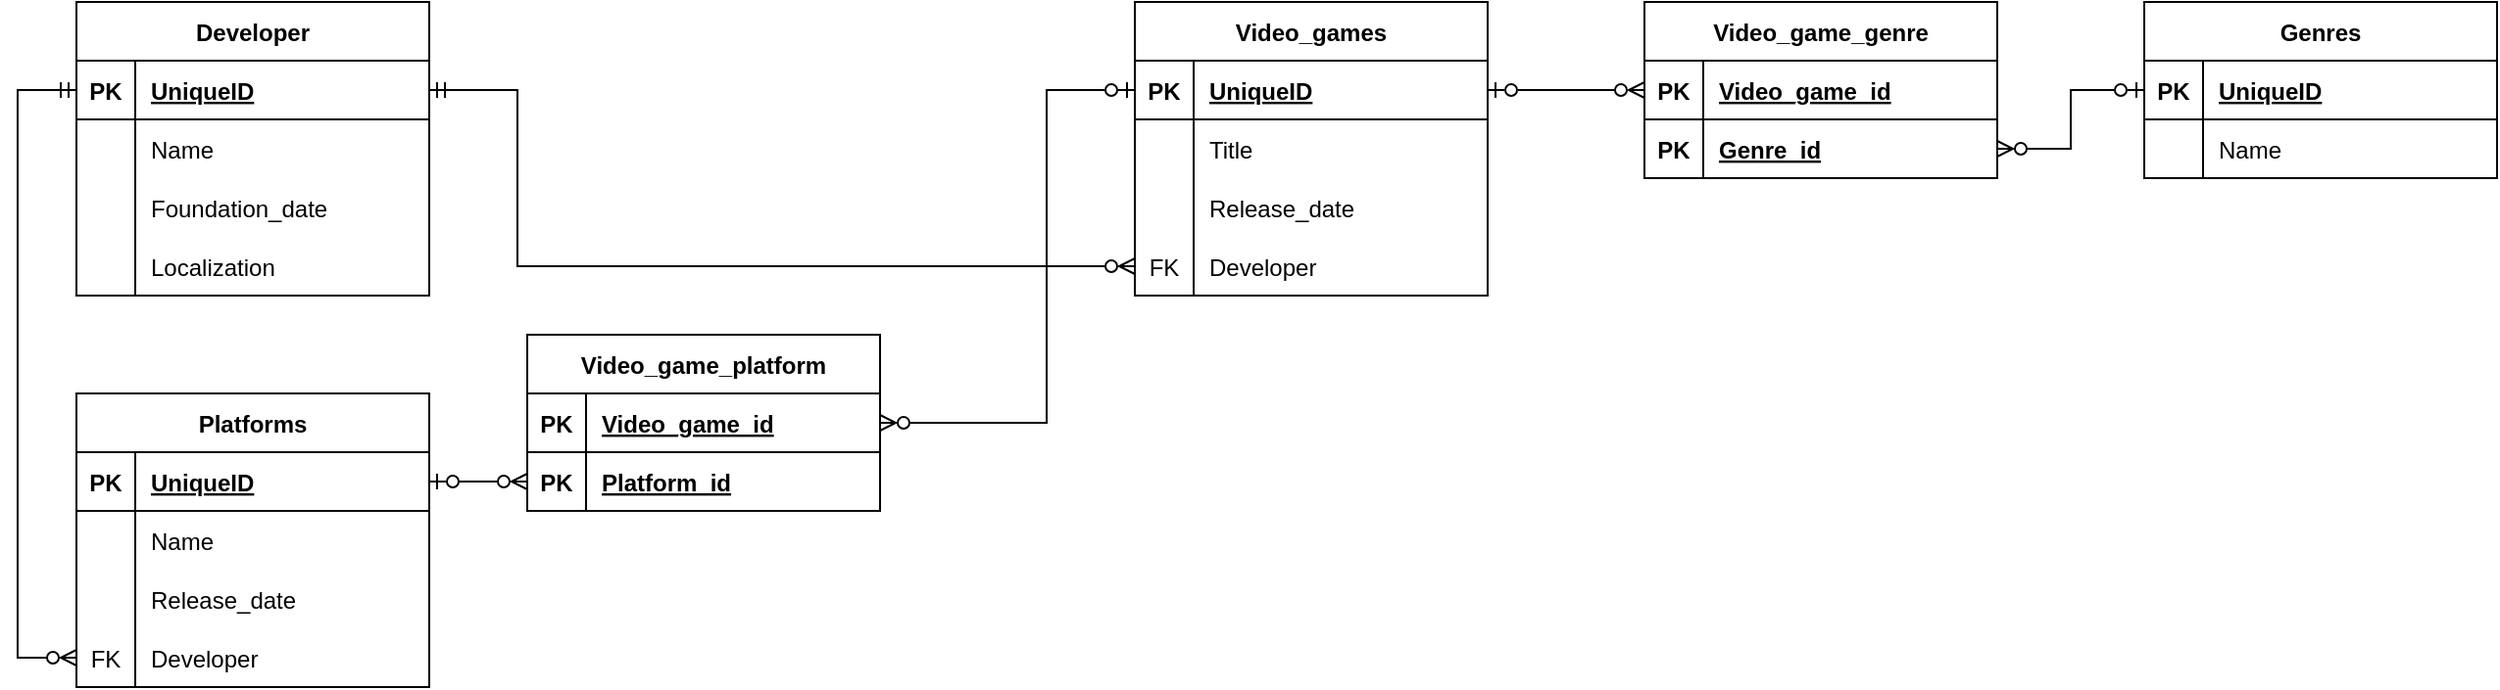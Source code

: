 <mxfile version="15.5.4" type="embed"><diagram id="CL7m6juDK_WhiezSuX3d" name="Page-1"><mxGraphModel dx="1586" dy="400" grid="1" gridSize="10" guides="1" tooltips="1" connect="1" arrows="1" fold="1" page="1" pageScale="1" pageWidth="850" pageHeight="1100" math="0" shadow="0"><root><mxCell id="0"/><mxCell id="1" parent="0"/><mxCell id="3yNuinHCeQ-uVmPcWfRc-1" value="Video_games" style="shape=table;startSize=30;container=1;collapsible=1;childLayout=tableLayout;fixedRows=1;rowLines=0;fontStyle=1;align=center;resizeLast=1;" parent="1" vertex="1"><mxGeometry x="-90" y="240" width="180" height="150" as="geometry"/></mxCell><mxCell id="3yNuinHCeQ-uVmPcWfRc-2" value="" style="shape=tableRow;horizontal=0;startSize=0;swimlaneHead=0;swimlaneBody=0;fillColor=none;collapsible=0;dropTarget=0;points=[[0,0.5],[1,0.5]];portConstraint=eastwest;top=0;left=0;right=0;bottom=1;" parent="3yNuinHCeQ-uVmPcWfRc-1" vertex="1"><mxGeometry y="30" width="180" height="30" as="geometry"/></mxCell><mxCell id="3yNuinHCeQ-uVmPcWfRc-3" value="PK" style="shape=partialRectangle;connectable=0;fillColor=none;top=0;left=0;bottom=0;right=0;fontStyle=1;overflow=hidden;" parent="3yNuinHCeQ-uVmPcWfRc-2" vertex="1"><mxGeometry width="30" height="30" as="geometry"><mxRectangle width="30" height="30" as="alternateBounds"/></mxGeometry></mxCell><mxCell id="3yNuinHCeQ-uVmPcWfRc-4" value="UniqueID" style="shape=partialRectangle;connectable=0;fillColor=none;top=0;left=0;bottom=0;right=0;align=left;spacingLeft=6;fontStyle=5;overflow=hidden;" parent="3yNuinHCeQ-uVmPcWfRc-2" vertex="1"><mxGeometry x="30" width="150" height="30" as="geometry"><mxRectangle width="150" height="30" as="alternateBounds"/></mxGeometry></mxCell><mxCell id="3yNuinHCeQ-uVmPcWfRc-5" value="" style="shape=tableRow;horizontal=0;startSize=0;swimlaneHead=0;swimlaneBody=0;fillColor=none;collapsible=0;dropTarget=0;points=[[0,0.5],[1,0.5]];portConstraint=eastwest;top=0;left=0;right=0;bottom=0;" parent="3yNuinHCeQ-uVmPcWfRc-1" vertex="1"><mxGeometry y="60" width="180" height="30" as="geometry"/></mxCell><mxCell id="3yNuinHCeQ-uVmPcWfRc-6" value="" style="shape=partialRectangle;connectable=0;fillColor=none;top=0;left=0;bottom=0;right=0;editable=1;overflow=hidden;" parent="3yNuinHCeQ-uVmPcWfRc-5" vertex="1"><mxGeometry width="30" height="30" as="geometry"><mxRectangle width="30" height="30" as="alternateBounds"/></mxGeometry></mxCell><mxCell id="3yNuinHCeQ-uVmPcWfRc-7" value="Title" style="shape=partialRectangle;connectable=0;fillColor=none;top=0;left=0;bottom=0;right=0;align=left;spacingLeft=6;overflow=hidden;" parent="3yNuinHCeQ-uVmPcWfRc-5" vertex="1"><mxGeometry x="30" width="150" height="30" as="geometry"><mxRectangle width="150" height="30" as="alternateBounds"/></mxGeometry></mxCell><mxCell id="3yNuinHCeQ-uVmPcWfRc-8" value="" style="shape=tableRow;horizontal=0;startSize=0;swimlaneHead=0;swimlaneBody=0;fillColor=none;collapsible=0;dropTarget=0;points=[[0,0.5],[1,0.5]];portConstraint=eastwest;top=0;left=0;right=0;bottom=0;" parent="3yNuinHCeQ-uVmPcWfRc-1" vertex="1"><mxGeometry y="90" width="180" height="30" as="geometry"/></mxCell><mxCell id="3yNuinHCeQ-uVmPcWfRc-9" value="" style="shape=partialRectangle;connectable=0;fillColor=none;top=0;left=0;bottom=0;right=0;editable=1;overflow=hidden;" parent="3yNuinHCeQ-uVmPcWfRc-8" vertex="1"><mxGeometry width="30" height="30" as="geometry"><mxRectangle width="30" height="30" as="alternateBounds"/></mxGeometry></mxCell><mxCell id="3yNuinHCeQ-uVmPcWfRc-10" value="Release_date" style="shape=partialRectangle;connectable=0;fillColor=none;top=0;left=0;bottom=0;right=0;align=left;spacingLeft=6;overflow=hidden;" parent="3yNuinHCeQ-uVmPcWfRc-8" vertex="1"><mxGeometry x="30" width="150" height="30" as="geometry"><mxRectangle width="150" height="30" as="alternateBounds"/></mxGeometry></mxCell><mxCell id="4" style="shape=tableRow;horizontal=0;startSize=0;swimlaneHead=0;swimlaneBody=0;fillColor=none;collapsible=0;dropTarget=0;points=[[0,0.5],[1,0.5]];portConstraint=eastwest;top=0;left=0;right=0;bottom=0;" parent="3yNuinHCeQ-uVmPcWfRc-1" vertex="1"><mxGeometry y="120" width="180" height="30" as="geometry"/></mxCell><mxCell id="5" value="FK" style="shape=partialRectangle;connectable=0;fillColor=none;top=0;left=0;bottom=0;right=0;editable=1;overflow=hidden;" parent="4" vertex="1"><mxGeometry width="30" height="30" as="geometry"><mxRectangle width="30" height="30" as="alternateBounds"/></mxGeometry></mxCell><mxCell id="6" value="Developer" style="shape=partialRectangle;connectable=0;fillColor=none;top=0;left=0;bottom=0;right=0;align=left;spacingLeft=6;overflow=hidden;" parent="4" vertex="1"><mxGeometry x="30" width="150" height="30" as="geometry"><mxRectangle width="150" height="30" as="alternateBounds"/></mxGeometry></mxCell><mxCell id="3yNuinHCeQ-uVmPcWfRc-14" value="Genres" style="shape=table;startSize=30;container=1;collapsible=1;childLayout=tableLayout;fixedRows=1;rowLines=0;fontStyle=1;align=center;resizeLast=1;" parent="1" vertex="1"><mxGeometry x="425" y="240" width="180" height="90" as="geometry"/></mxCell><mxCell id="3yNuinHCeQ-uVmPcWfRc-15" value="" style="shape=tableRow;horizontal=0;startSize=0;swimlaneHead=0;swimlaneBody=0;fillColor=none;collapsible=0;dropTarget=0;points=[[0,0.5],[1,0.5]];portConstraint=eastwest;top=0;left=0;right=0;bottom=1;" parent="3yNuinHCeQ-uVmPcWfRc-14" vertex="1"><mxGeometry y="30" width="180" height="30" as="geometry"/></mxCell><mxCell id="3yNuinHCeQ-uVmPcWfRc-16" value="PK" style="shape=partialRectangle;connectable=0;fillColor=none;top=0;left=0;bottom=0;right=0;fontStyle=1;overflow=hidden;" parent="3yNuinHCeQ-uVmPcWfRc-15" vertex="1"><mxGeometry width="30" height="30" as="geometry"><mxRectangle width="30" height="30" as="alternateBounds"/></mxGeometry></mxCell><mxCell id="3yNuinHCeQ-uVmPcWfRc-17" value="UniqueID" style="shape=partialRectangle;connectable=0;fillColor=none;top=0;left=0;bottom=0;right=0;align=left;spacingLeft=6;fontStyle=5;overflow=hidden;" parent="3yNuinHCeQ-uVmPcWfRc-15" vertex="1"><mxGeometry x="30" width="150" height="30" as="geometry"><mxRectangle width="150" height="30" as="alternateBounds"/></mxGeometry></mxCell><mxCell id="3yNuinHCeQ-uVmPcWfRc-18" value="" style="shape=tableRow;horizontal=0;startSize=0;swimlaneHead=0;swimlaneBody=0;fillColor=none;collapsible=0;dropTarget=0;points=[[0,0.5],[1,0.5]];portConstraint=eastwest;top=0;left=0;right=0;bottom=0;" parent="3yNuinHCeQ-uVmPcWfRc-14" vertex="1"><mxGeometry y="60" width="180" height="30" as="geometry"/></mxCell><mxCell id="3yNuinHCeQ-uVmPcWfRc-19" value="" style="shape=partialRectangle;connectable=0;fillColor=none;top=0;left=0;bottom=0;right=0;editable=1;overflow=hidden;" parent="3yNuinHCeQ-uVmPcWfRc-18" vertex="1"><mxGeometry width="30" height="30" as="geometry"><mxRectangle width="30" height="30" as="alternateBounds"/></mxGeometry></mxCell><mxCell id="3yNuinHCeQ-uVmPcWfRc-20" value="Name" style="shape=partialRectangle;connectable=0;fillColor=none;top=0;left=0;bottom=0;right=0;align=left;spacingLeft=6;overflow=hidden;" parent="3yNuinHCeQ-uVmPcWfRc-18" vertex="1"><mxGeometry x="30" width="150" height="30" as="geometry"><mxRectangle width="150" height="30" as="alternateBounds"/></mxGeometry></mxCell><mxCell id="3yNuinHCeQ-uVmPcWfRc-27" value="Video_game_genre" style="shape=table;startSize=30;container=1;collapsible=1;childLayout=tableLayout;fixedRows=1;rowLines=0;fontStyle=1;align=center;resizeLast=1;" parent="1" vertex="1"><mxGeometry x="170" y="240" width="180" height="90" as="geometry"/></mxCell><mxCell id="3yNuinHCeQ-uVmPcWfRc-28" value="" style="shape=tableRow;horizontal=0;startSize=0;swimlaneHead=0;swimlaneBody=0;fillColor=none;collapsible=0;dropTarget=0;points=[[0,0.5],[1,0.5]];portConstraint=eastwest;top=0;left=0;right=0;bottom=1;" parent="3yNuinHCeQ-uVmPcWfRc-27" vertex="1"><mxGeometry y="30" width="180" height="30" as="geometry"/></mxCell><mxCell id="3yNuinHCeQ-uVmPcWfRc-29" value="PK" style="shape=partialRectangle;connectable=0;fillColor=none;top=0;left=0;bottom=0;right=0;fontStyle=1;overflow=hidden;" parent="3yNuinHCeQ-uVmPcWfRc-28" vertex="1"><mxGeometry width="30" height="30" as="geometry"><mxRectangle width="30" height="30" as="alternateBounds"/></mxGeometry></mxCell><mxCell id="3yNuinHCeQ-uVmPcWfRc-30" value="Video_game_id" style="shape=partialRectangle;connectable=0;fillColor=none;top=0;left=0;bottom=0;right=0;align=left;spacingLeft=6;fontStyle=5;overflow=hidden;" parent="3yNuinHCeQ-uVmPcWfRc-28" vertex="1"><mxGeometry x="30" width="150" height="30" as="geometry"><mxRectangle width="150" height="30" as="alternateBounds"/></mxGeometry></mxCell><mxCell id="3yNuinHCeQ-uVmPcWfRc-40" style="shape=tableRow;horizontal=0;startSize=0;swimlaneHead=0;swimlaneBody=0;fillColor=none;collapsible=0;dropTarget=0;points=[[0,0.5],[1,0.5]];portConstraint=eastwest;top=0;left=0;right=0;bottom=1;" parent="3yNuinHCeQ-uVmPcWfRc-27" vertex="1"><mxGeometry y="60" width="180" height="30" as="geometry"/></mxCell><mxCell id="3yNuinHCeQ-uVmPcWfRc-41" value="PK" style="shape=partialRectangle;connectable=0;fillColor=none;top=0;left=0;bottom=0;right=0;fontStyle=1;overflow=hidden;" parent="3yNuinHCeQ-uVmPcWfRc-40" vertex="1"><mxGeometry width="30" height="30" as="geometry"><mxRectangle width="30" height="30" as="alternateBounds"/></mxGeometry></mxCell><mxCell id="3yNuinHCeQ-uVmPcWfRc-42" value="Genre_id" style="shape=partialRectangle;connectable=0;fillColor=none;top=0;left=0;bottom=0;right=0;align=left;spacingLeft=6;fontStyle=5;overflow=hidden;" parent="3yNuinHCeQ-uVmPcWfRc-40" vertex="1"><mxGeometry x="30" width="150" height="30" as="geometry"><mxRectangle width="150" height="30" as="alternateBounds"/></mxGeometry></mxCell><mxCell id="3yNuinHCeQ-uVmPcWfRc-43" style="edgeStyle=orthogonalEdgeStyle;rounded=0;orthogonalLoop=1;jettySize=auto;html=1;entryX=0;entryY=0.5;entryDx=0;entryDy=0;startArrow=ERzeroToOne;startFill=0;endArrow=ERzeroToMany;endFill=0;" parent="1" source="3yNuinHCeQ-uVmPcWfRc-2" target="3yNuinHCeQ-uVmPcWfRc-28" edge="1"><mxGeometry relative="1" as="geometry"/></mxCell><mxCell id="3yNuinHCeQ-uVmPcWfRc-44" style="edgeStyle=orthogonalEdgeStyle;rounded=0;orthogonalLoop=1;jettySize=auto;html=1;entryX=1;entryY=0.5;entryDx=0;entryDy=0;startArrow=ERzeroToOne;startFill=0;endArrow=ERzeroToMany;endFill=0;" parent="1" source="3yNuinHCeQ-uVmPcWfRc-15" target="3yNuinHCeQ-uVmPcWfRc-40" edge="1"><mxGeometry relative="1" as="geometry"/></mxCell><mxCell id="3yNuinHCeQ-uVmPcWfRc-45" value="Developer" style="shape=table;startSize=30;container=1;collapsible=1;childLayout=tableLayout;fixedRows=1;rowLines=0;fontStyle=1;align=center;resizeLast=1;" parent="1" vertex="1"><mxGeometry x="-630" y="240" width="180" height="150" as="geometry"/></mxCell><mxCell id="3yNuinHCeQ-uVmPcWfRc-46" value="" style="shape=tableRow;horizontal=0;startSize=0;swimlaneHead=0;swimlaneBody=0;fillColor=none;collapsible=0;dropTarget=0;points=[[0,0.5],[1,0.5]];portConstraint=eastwest;top=0;left=0;right=0;bottom=1;" parent="3yNuinHCeQ-uVmPcWfRc-45" vertex="1"><mxGeometry y="30" width="180" height="30" as="geometry"/></mxCell><mxCell id="3yNuinHCeQ-uVmPcWfRc-47" value="PK" style="shape=partialRectangle;connectable=0;fillColor=none;top=0;left=0;bottom=0;right=0;fontStyle=1;overflow=hidden;" parent="3yNuinHCeQ-uVmPcWfRc-46" vertex="1"><mxGeometry width="30" height="30" as="geometry"><mxRectangle width="30" height="30" as="alternateBounds"/></mxGeometry></mxCell><mxCell id="3yNuinHCeQ-uVmPcWfRc-48" value="UniqueID" style="shape=partialRectangle;connectable=0;fillColor=none;top=0;left=0;bottom=0;right=0;align=left;spacingLeft=6;fontStyle=5;overflow=hidden;" parent="3yNuinHCeQ-uVmPcWfRc-46" vertex="1"><mxGeometry x="30" width="150" height="30" as="geometry"><mxRectangle width="150" height="30" as="alternateBounds"/></mxGeometry></mxCell><mxCell id="3yNuinHCeQ-uVmPcWfRc-49" value="" style="shape=tableRow;horizontal=0;startSize=0;swimlaneHead=0;swimlaneBody=0;fillColor=none;collapsible=0;dropTarget=0;points=[[0,0.5],[1,0.5]];portConstraint=eastwest;top=0;left=0;right=0;bottom=0;" parent="3yNuinHCeQ-uVmPcWfRc-45" vertex="1"><mxGeometry y="60" width="180" height="30" as="geometry"/></mxCell><mxCell id="3yNuinHCeQ-uVmPcWfRc-50" value="" style="shape=partialRectangle;connectable=0;fillColor=none;top=0;left=0;bottom=0;right=0;editable=1;overflow=hidden;" parent="3yNuinHCeQ-uVmPcWfRc-49" vertex="1"><mxGeometry width="30" height="30" as="geometry"><mxRectangle width="30" height="30" as="alternateBounds"/></mxGeometry></mxCell><mxCell id="3yNuinHCeQ-uVmPcWfRc-51" value="Name" style="shape=partialRectangle;connectable=0;fillColor=none;top=0;left=0;bottom=0;right=0;align=left;spacingLeft=6;overflow=hidden;" parent="3yNuinHCeQ-uVmPcWfRc-49" vertex="1"><mxGeometry x="30" width="150" height="30" as="geometry"><mxRectangle width="150" height="30" as="alternateBounds"/></mxGeometry></mxCell><mxCell id="3yNuinHCeQ-uVmPcWfRc-52" value="" style="shape=tableRow;horizontal=0;startSize=0;swimlaneHead=0;swimlaneBody=0;fillColor=none;collapsible=0;dropTarget=0;points=[[0,0.5],[1,0.5]];portConstraint=eastwest;top=0;left=0;right=0;bottom=0;" parent="3yNuinHCeQ-uVmPcWfRc-45" vertex="1"><mxGeometry y="90" width="180" height="30" as="geometry"/></mxCell><mxCell id="3yNuinHCeQ-uVmPcWfRc-53" value="" style="shape=partialRectangle;connectable=0;fillColor=none;top=0;left=0;bottom=0;right=0;editable=1;overflow=hidden;" parent="3yNuinHCeQ-uVmPcWfRc-52" vertex="1"><mxGeometry width="30" height="30" as="geometry"><mxRectangle width="30" height="30" as="alternateBounds"/></mxGeometry></mxCell><mxCell id="3yNuinHCeQ-uVmPcWfRc-54" value="Foundation_date" style="shape=partialRectangle;connectable=0;fillColor=none;top=0;left=0;bottom=0;right=0;align=left;spacingLeft=6;overflow=hidden;" parent="3yNuinHCeQ-uVmPcWfRc-52" vertex="1"><mxGeometry x="30" width="150" height="30" as="geometry"><mxRectangle width="150" height="30" as="alternateBounds"/></mxGeometry></mxCell><mxCell id="3yNuinHCeQ-uVmPcWfRc-55" value="" style="shape=tableRow;horizontal=0;startSize=0;swimlaneHead=0;swimlaneBody=0;fillColor=none;collapsible=0;dropTarget=0;points=[[0,0.5],[1,0.5]];portConstraint=eastwest;top=0;left=0;right=0;bottom=0;" parent="3yNuinHCeQ-uVmPcWfRc-45" vertex="1"><mxGeometry y="120" width="180" height="30" as="geometry"/></mxCell><mxCell id="3yNuinHCeQ-uVmPcWfRc-56" value="" style="shape=partialRectangle;connectable=0;fillColor=none;top=0;left=0;bottom=0;right=0;editable=1;overflow=hidden;" parent="3yNuinHCeQ-uVmPcWfRc-55" vertex="1"><mxGeometry width="30" height="30" as="geometry"><mxRectangle width="30" height="30" as="alternateBounds"/></mxGeometry></mxCell><mxCell id="3yNuinHCeQ-uVmPcWfRc-57" value="Localization" style="shape=partialRectangle;connectable=0;fillColor=none;top=0;left=0;bottom=0;right=0;align=left;spacingLeft=6;overflow=hidden;" parent="3yNuinHCeQ-uVmPcWfRc-55" vertex="1"><mxGeometry x="30" width="150" height="30" as="geometry"><mxRectangle width="150" height="30" as="alternateBounds"/></mxGeometry></mxCell><mxCell id="3yNuinHCeQ-uVmPcWfRc-75" style="edgeStyle=orthogonalEdgeStyle;rounded=0;orthogonalLoop=1;jettySize=auto;html=1;entryX=0;entryY=0.5;entryDx=0;entryDy=0;startArrow=ERmandOne;startFill=0;endArrow=ERzeroToMany;endFill=0;" parent="1" source="3yNuinHCeQ-uVmPcWfRc-46" target="4" edge="1"><mxGeometry relative="1" as="geometry"><Array as="points"><mxPoint x="-405" y="285"/><mxPoint x="-405" y="375"/></Array><mxPoint x="-360" y="255" as="targetPoint"/></mxGeometry></mxCell><mxCell id="3yNuinHCeQ-uVmPcWfRc-76" value="Platforms" style="shape=table;startSize=30;container=1;collapsible=1;childLayout=tableLayout;fixedRows=1;rowLines=0;fontStyle=1;align=center;resizeLast=1;" parent="1" vertex="1"><mxGeometry x="-630" y="440" width="180" height="150" as="geometry"/></mxCell><mxCell id="3yNuinHCeQ-uVmPcWfRc-77" value="" style="shape=tableRow;horizontal=0;startSize=0;swimlaneHead=0;swimlaneBody=0;fillColor=none;collapsible=0;dropTarget=0;points=[[0,0.5],[1,0.5]];portConstraint=eastwest;top=0;left=0;right=0;bottom=1;" parent="3yNuinHCeQ-uVmPcWfRc-76" vertex="1"><mxGeometry y="30" width="180" height="30" as="geometry"/></mxCell><mxCell id="3yNuinHCeQ-uVmPcWfRc-78" value="PK" style="shape=partialRectangle;connectable=0;fillColor=none;top=0;left=0;bottom=0;right=0;fontStyle=1;overflow=hidden;" parent="3yNuinHCeQ-uVmPcWfRc-77" vertex="1"><mxGeometry width="30" height="30" as="geometry"><mxRectangle width="30" height="30" as="alternateBounds"/></mxGeometry></mxCell><mxCell id="3yNuinHCeQ-uVmPcWfRc-79" value="UniqueID" style="shape=partialRectangle;connectable=0;fillColor=none;top=0;left=0;bottom=0;right=0;align=left;spacingLeft=6;fontStyle=5;overflow=hidden;" parent="3yNuinHCeQ-uVmPcWfRc-77" vertex="1"><mxGeometry x="30" width="150" height="30" as="geometry"><mxRectangle width="150" height="30" as="alternateBounds"/></mxGeometry></mxCell><mxCell id="3yNuinHCeQ-uVmPcWfRc-80" value="" style="shape=tableRow;horizontal=0;startSize=0;swimlaneHead=0;swimlaneBody=0;fillColor=none;collapsible=0;dropTarget=0;points=[[0,0.5],[1,0.5]];portConstraint=eastwest;top=0;left=0;right=0;bottom=0;" parent="3yNuinHCeQ-uVmPcWfRc-76" vertex="1"><mxGeometry y="60" width="180" height="30" as="geometry"/></mxCell><mxCell id="3yNuinHCeQ-uVmPcWfRc-81" value="" style="shape=partialRectangle;connectable=0;fillColor=none;top=0;left=0;bottom=0;right=0;editable=1;overflow=hidden;" parent="3yNuinHCeQ-uVmPcWfRc-80" vertex="1"><mxGeometry width="30" height="30" as="geometry"><mxRectangle width="30" height="30" as="alternateBounds"/></mxGeometry></mxCell><mxCell id="3yNuinHCeQ-uVmPcWfRc-82" value="Name" style="shape=partialRectangle;connectable=0;fillColor=none;top=0;left=0;bottom=0;right=0;align=left;spacingLeft=6;overflow=hidden;" parent="3yNuinHCeQ-uVmPcWfRc-80" vertex="1"><mxGeometry x="30" width="150" height="30" as="geometry"><mxRectangle width="150" height="30" as="alternateBounds"/></mxGeometry></mxCell><mxCell id="3yNuinHCeQ-uVmPcWfRc-83" value="" style="shape=tableRow;horizontal=0;startSize=0;swimlaneHead=0;swimlaneBody=0;fillColor=none;collapsible=0;dropTarget=0;points=[[0,0.5],[1,0.5]];portConstraint=eastwest;top=0;left=0;right=0;bottom=0;" parent="3yNuinHCeQ-uVmPcWfRc-76" vertex="1"><mxGeometry y="90" width="180" height="30" as="geometry"/></mxCell><mxCell id="3yNuinHCeQ-uVmPcWfRc-84" value="" style="shape=partialRectangle;connectable=0;fillColor=none;top=0;left=0;bottom=0;right=0;editable=1;overflow=hidden;" parent="3yNuinHCeQ-uVmPcWfRc-83" vertex="1"><mxGeometry width="30" height="30" as="geometry"><mxRectangle width="30" height="30" as="alternateBounds"/></mxGeometry></mxCell><mxCell id="3yNuinHCeQ-uVmPcWfRc-85" value="Release_date" style="shape=partialRectangle;connectable=0;fillColor=none;top=0;left=0;bottom=0;right=0;align=left;spacingLeft=6;overflow=hidden;" parent="3yNuinHCeQ-uVmPcWfRc-83" vertex="1"><mxGeometry x="30" width="150" height="30" as="geometry"><mxRectangle width="150" height="30" as="alternateBounds"/></mxGeometry></mxCell><mxCell id="3yNuinHCeQ-uVmPcWfRc-86" value="" style="shape=tableRow;horizontal=0;startSize=0;swimlaneHead=0;swimlaneBody=0;fillColor=none;collapsible=0;dropTarget=0;points=[[0,0.5],[1,0.5]];portConstraint=eastwest;top=0;left=0;right=0;bottom=0;" parent="3yNuinHCeQ-uVmPcWfRc-76" vertex="1"><mxGeometry y="120" width="180" height="30" as="geometry"/></mxCell><mxCell id="3yNuinHCeQ-uVmPcWfRc-87" value="FK" style="shape=partialRectangle;connectable=0;fillColor=none;top=0;left=0;bottom=0;right=0;editable=1;overflow=hidden;" parent="3yNuinHCeQ-uVmPcWfRc-86" vertex="1"><mxGeometry width="30" height="30" as="geometry"><mxRectangle width="30" height="30" as="alternateBounds"/></mxGeometry></mxCell><mxCell id="3yNuinHCeQ-uVmPcWfRc-88" value="Developer" style="shape=partialRectangle;connectable=0;fillColor=none;top=0;left=0;bottom=0;right=0;align=left;spacingLeft=6;overflow=hidden;" parent="3yNuinHCeQ-uVmPcWfRc-86" vertex="1"><mxGeometry x="30" width="150" height="30" as="geometry"><mxRectangle width="150" height="30" as="alternateBounds"/></mxGeometry></mxCell><mxCell id="3yNuinHCeQ-uVmPcWfRc-89" value="Video_game_platform" style="shape=table;startSize=30;container=1;collapsible=1;childLayout=tableLayout;fixedRows=1;rowLines=0;fontStyle=1;align=center;resizeLast=1;" parent="1" vertex="1"><mxGeometry x="-400" y="410" width="180" height="90" as="geometry"/></mxCell><mxCell id="3yNuinHCeQ-uVmPcWfRc-90" value="" style="shape=tableRow;horizontal=0;startSize=0;swimlaneHead=0;swimlaneBody=0;fillColor=none;collapsible=0;dropTarget=0;points=[[0,0.5],[1,0.5]];portConstraint=eastwest;top=0;left=0;right=0;bottom=1;" parent="3yNuinHCeQ-uVmPcWfRc-89" vertex="1"><mxGeometry y="30" width="180" height="30" as="geometry"/></mxCell><mxCell id="3yNuinHCeQ-uVmPcWfRc-91" value="PK" style="shape=partialRectangle;connectable=0;fillColor=none;top=0;left=0;bottom=0;right=0;fontStyle=1;overflow=hidden;" parent="3yNuinHCeQ-uVmPcWfRc-90" vertex="1"><mxGeometry width="30" height="30" as="geometry"><mxRectangle width="30" height="30" as="alternateBounds"/></mxGeometry></mxCell><mxCell id="3yNuinHCeQ-uVmPcWfRc-92" value="Video_game_id" style="shape=partialRectangle;connectable=0;fillColor=none;top=0;left=0;bottom=0;right=0;align=left;spacingLeft=6;fontStyle=5;overflow=hidden;" parent="3yNuinHCeQ-uVmPcWfRc-90" vertex="1"><mxGeometry x="30" width="150" height="30" as="geometry"><mxRectangle width="150" height="30" as="alternateBounds"/></mxGeometry></mxCell><mxCell id="3yNuinHCeQ-uVmPcWfRc-102" style="shape=tableRow;horizontal=0;startSize=0;swimlaneHead=0;swimlaneBody=0;fillColor=none;collapsible=0;dropTarget=0;points=[[0,0.5],[1,0.5]];portConstraint=eastwest;top=0;left=0;right=0;bottom=1;" parent="3yNuinHCeQ-uVmPcWfRc-89" vertex="1"><mxGeometry y="60" width="180" height="30" as="geometry"/></mxCell><mxCell id="3yNuinHCeQ-uVmPcWfRc-103" value="PK" style="shape=partialRectangle;connectable=0;fillColor=none;top=0;left=0;bottom=0;right=0;fontStyle=1;overflow=hidden;" parent="3yNuinHCeQ-uVmPcWfRc-102" vertex="1"><mxGeometry width="30" height="30" as="geometry"><mxRectangle width="30" height="30" as="alternateBounds"/></mxGeometry></mxCell><mxCell id="3yNuinHCeQ-uVmPcWfRc-104" value="Platform_id" style="shape=partialRectangle;connectable=0;fillColor=none;top=0;left=0;bottom=0;right=0;align=left;spacingLeft=6;fontStyle=5;overflow=hidden;" parent="3yNuinHCeQ-uVmPcWfRc-102" vertex="1"><mxGeometry x="30" width="150" height="30" as="geometry"><mxRectangle width="150" height="30" as="alternateBounds"/></mxGeometry></mxCell><mxCell id="3yNuinHCeQ-uVmPcWfRc-105" style="edgeStyle=orthogonalEdgeStyle;rounded=0;orthogonalLoop=1;jettySize=auto;html=1;entryX=0;entryY=0.5;entryDx=0;entryDy=0;startArrow=ERzeroToOne;startFill=0;endArrow=ERzeroToMany;endFill=0;" parent="1" source="3yNuinHCeQ-uVmPcWfRc-77" target="3yNuinHCeQ-uVmPcWfRc-102" edge="1"><mxGeometry relative="1" as="geometry"/></mxCell><mxCell id="3yNuinHCeQ-uVmPcWfRc-106" style="edgeStyle=orthogonalEdgeStyle;rounded=0;orthogonalLoop=1;jettySize=auto;html=1;entryX=1;entryY=0.5;entryDx=0;entryDy=0;startArrow=ERzeroToOne;startFill=0;endArrow=ERzeroToMany;endFill=0;" parent="1" source="3yNuinHCeQ-uVmPcWfRc-2" target="3yNuinHCeQ-uVmPcWfRc-90" edge="1"><mxGeometry relative="1" as="geometry"><Array as="points"><mxPoint x="-135" y="285"/><mxPoint x="-135" y="455"/></Array></mxGeometry></mxCell><mxCell id="3yNuinHCeQ-uVmPcWfRc-107" style="edgeStyle=orthogonalEdgeStyle;rounded=0;orthogonalLoop=1;jettySize=auto;html=1;entryX=0;entryY=0.5;entryDx=0;entryDy=0;startArrow=ERmandOne;startFill=0;endArrow=ERzeroToMany;endFill=0;" parent="1" source="3yNuinHCeQ-uVmPcWfRc-46" target="3yNuinHCeQ-uVmPcWfRc-86" edge="1"><mxGeometry relative="1" as="geometry"><Array as="points"><mxPoint x="-660" y="285"/><mxPoint x="-660" y="575"/></Array></mxGeometry></mxCell></root></mxGraphModel></diagram></mxfile>